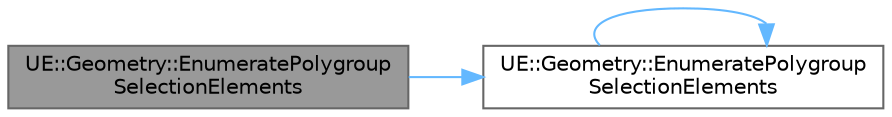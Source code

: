 digraph "UE::Geometry::EnumeratePolygroupSelectionElements"
{
 // INTERACTIVE_SVG=YES
 // LATEX_PDF_SIZE
  bgcolor="transparent";
  edge [fontname=Helvetica,fontsize=10,labelfontname=Helvetica,labelfontsize=10];
  node [fontname=Helvetica,fontsize=10,shape=box,height=0.2,width=0.4];
  rankdir="LR";
  Node1 [id="Node000001",label="UE::Geometry::EnumeratePolygroup\lSelectionElements",height=0.2,width=0.4,color="gray40", fillcolor="grey60", style="filled", fontcolor="black",tooltip="Enumerates the renderable geometry for a given MeshSelection when in Polygroup Topology mode."];
  Node1 -> Node2 [id="edge1_Node000001_Node000002",color="steelblue1",style="solid",tooltip=" "];
  Node2 [id="Node000002",label="UE::Geometry::EnumeratePolygroup\lSelectionElements",height=0.2,width=0.4,color="grey40", fillcolor="white", style="filled",URL="$d9/d39/namespaceUE_1_1Geometry.html#abd7f9e186bee9c4e5ec444747c03f7da",tooltip="Prefer EnumeratePolygroupSelectionElements with Flags parameter."];
  Node2 -> Node2 [id="edge2_Node000002_Node000002",color="steelblue1",style="solid",tooltip=" "];
}
